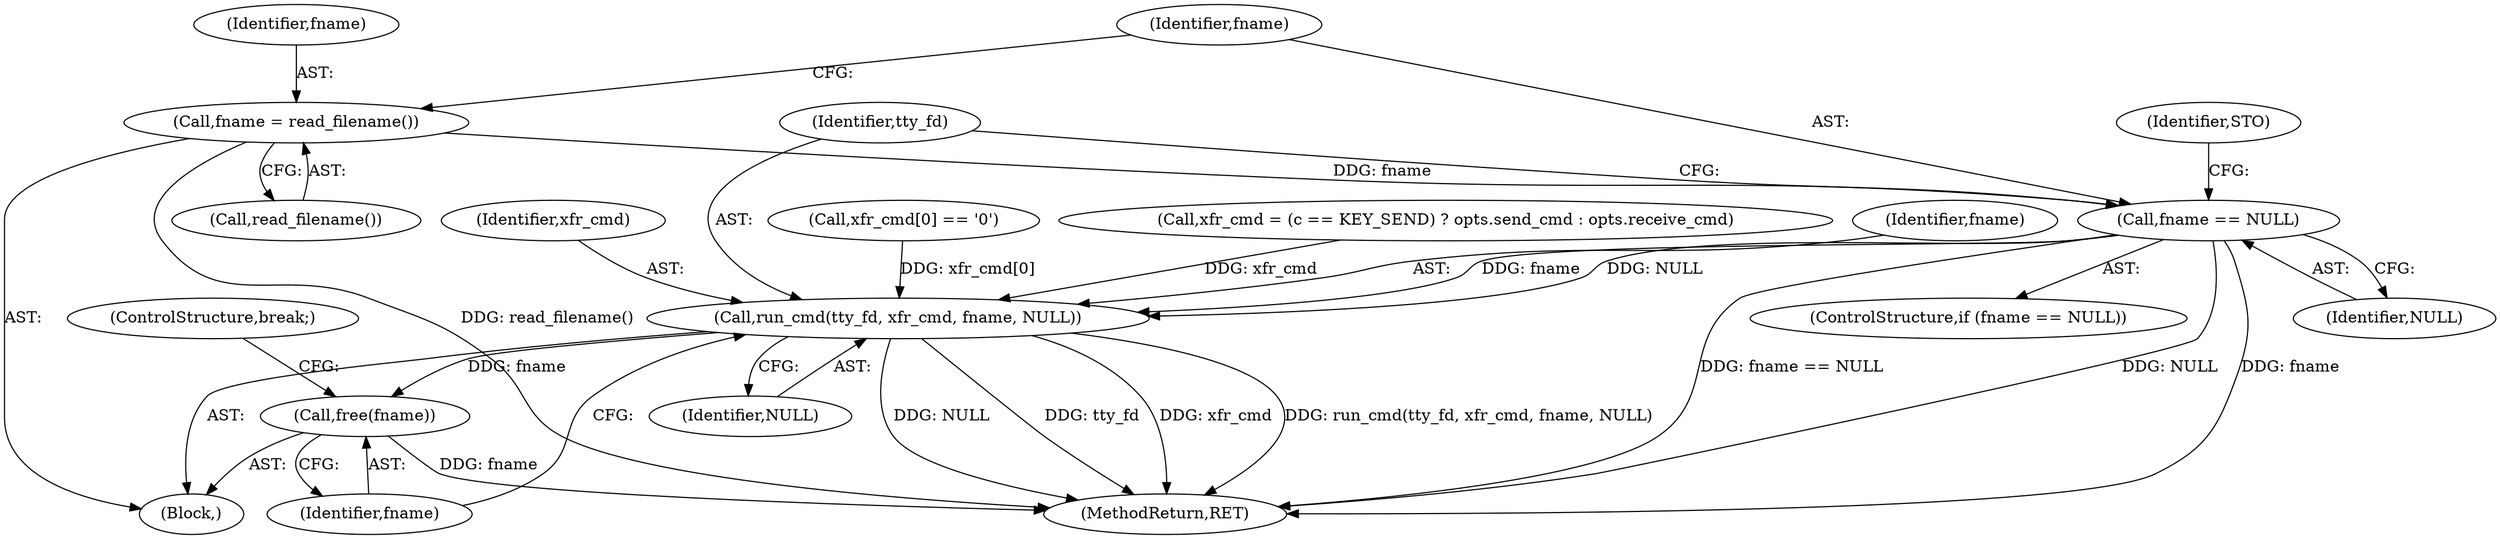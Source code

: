 digraph "0_picocom_1ebc60b20fbe9a02436d5cbbf8951714e749ddb1@API" {
"1000450" [label="(Call,fname = read_filename())"];
"1000454" [label="(Call,fname == NULL)"];
"1000462" [label="(Call,run_cmd(tty_fd, xfr_cmd, fname, NULL))"];
"1000467" [label="(Call,free(fname))"];
"1000455" [label="(Identifier,fname)"];
"1000467" [label="(Call,free(fname))"];
"1000463" [label="(Identifier,tty_fd)"];
"1000481" [label="(MethodReturn,RET)"];
"1000465" [label="(Identifier,fname)"];
"1000464" [label="(Identifier,xfr_cmd)"];
"1000456" [label="(Identifier,NULL)"];
"1000459" [label="(Identifier,STO)"];
"1000451" [label="(Identifier,fname)"];
"1000450" [label="(Call,fname = read_filename())"];
"1000454" [label="(Call,fname == NULL)"];
"1000453" [label="(ControlStructure,if (fname == NULL))"];
"1000462" [label="(Call,run_cmd(tty_fd, xfr_cmd, fname, NULL))"];
"1000116" [label="(Block,)"];
"1000440" [label="(Call,xfr_cmd[0] == '\0')"];
"1000469" [label="(ControlStructure,break;)"];
"1000466" [label="(Identifier,NULL)"];
"1000427" [label="(Call,xfr_cmd = (c == KEY_SEND) ? opts.send_cmd : opts.receive_cmd)"];
"1000468" [label="(Identifier,fname)"];
"1000452" [label="(Call,read_filename())"];
"1000450" -> "1000116"  [label="AST: "];
"1000450" -> "1000452"  [label="CFG: "];
"1000451" -> "1000450"  [label="AST: "];
"1000452" -> "1000450"  [label="AST: "];
"1000455" -> "1000450"  [label="CFG: "];
"1000450" -> "1000481"  [label="DDG: read_filename()"];
"1000450" -> "1000454"  [label="DDG: fname"];
"1000454" -> "1000453"  [label="AST: "];
"1000454" -> "1000456"  [label="CFG: "];
"1000455" -> "1000454"  [label="AST: "];
"1000456" -> "1000454"  [label="AST: "];
"1000459" -> "1000454"  [label="CFG: "];
"1000463" -> "1000454"  [label="CFG: "];
"1000454" -> "1000481"  [label="DDG: fname"];
"1000454" -> "1000481"  [label="DDG: fname == NULL"];
"1000454" -> "1000481"  [label="DDG: NULL"];
"1000454" -> "1000462"  [label="DDG: fname"];
"1000454" -> "1000462"  [label="DDG: NULL"];
"1000462" -> "1000116"  [label="AST: "];
"1000462" -> "1000466"  [label="CFG: "];
"1000463" -> "1000462"  [label="AST: "];
"1000464" -> "1000462"  [label="AST: "];
"1000465" -> "1000462"  [label="AST: "];
"1000466" -> "1000462"  [label="AST: "];
"1000468" -> "1000462"  [label="CFG: "];
"1000462" -> "1000481"  [label="DDG: tty_fd"];
"1000462" -> "1000481"  [label="DDG: xfr_cmd"];
"1000462" -> "1000481"  [label="DDG: run_cmd(tty_fd, xfr_cmd, fname, NULL)"];
"1000462" -> "1000481"  [label="DDG: NULL"];
"1000427" -> "1000462"  [label="DDG: xfr_cmd"];
"1000440" -> "1000462"  [label="DDG: xfr_cmd[0]"];
"1000462" -> "1000467"  [label="DDG: fname"];
"1000467" -> "1000116"  [label="AST: "];
"1000467" -> "1000468"  [label="CFG: "];
"1000468" -> "1000467"  [label="AST: "];
"1000469" -> "1000467"  [label="CFG: "];
"1000467" -> "1000481"  [label="DDG: fname"];
}
